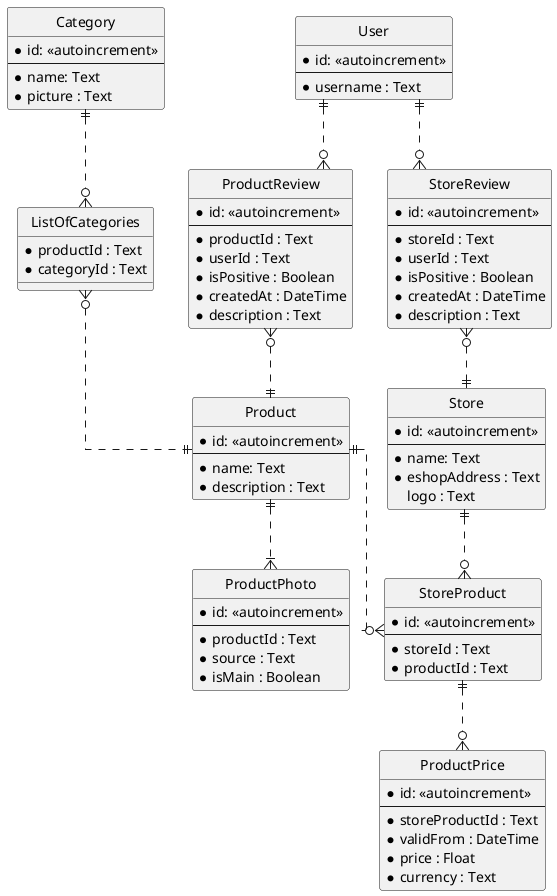 @startuml heureka-data

hide circle
skinparam Linetype ortho

entity Category {
    * id: <<autoincrement>>
    ---
    * name: Text
    * picture : Text
}

entity Product {
    * id: <<autoincrement>>
    ---
    * name: Text
    * description : Text
}

entity ProductPhoto {
    * id: <<autoincrement>>
    ---
    * productId : Text
    * source : Text
    * isMain : Boolean
}

entity Store {
    * id: <<autoincrement>>
    ---
    * name: Text
    * eshopAddress : Text
    logo : Text
}

entity StoreProduct {
    * id: <<autoincrement>>
    ---
    * storeId : Text
    * productId : Text
}

entity ProductPrice {
    * id: <<autoincrement>>
    ---
    * storeProductId : Text
    * validFrom : DateTime
    * price : Float
    * currency : Text
}

entity ProductReview {
    * id: <<autoincrement>>
    ---
    * productId : Text
    * userId : Text
    * isPositive : Boolean
    * createdAt : DateTime
    * description : Text
}

entity StoreReview {
    * id: <<autoincrement>>
    ---
    * storeId : Text
    * userId : Text
    * isPositive : Boolean
    * createdAt : DateTime
    * description : Text
}

entity User {
    * id: <<autoincrement>>
    ---
    * username : Text
}

entity ListOfCategories {
    * productId : Text
    * categoryId : Text
}

Category ||..o{ ListOfCategories
ListOfCategories }o..|| Product
Product ||..|{ ProductPhoto
Product ||..o{ StoreProduct
Store ||..o{ StoreProduct
StoreProduct ||..o{ ProductPrice
User ||..o{ StoreReview
User ||..o{ ProductReview
StoreReview }o..|| Store
ProductReview }o..|| Product

@enduml
